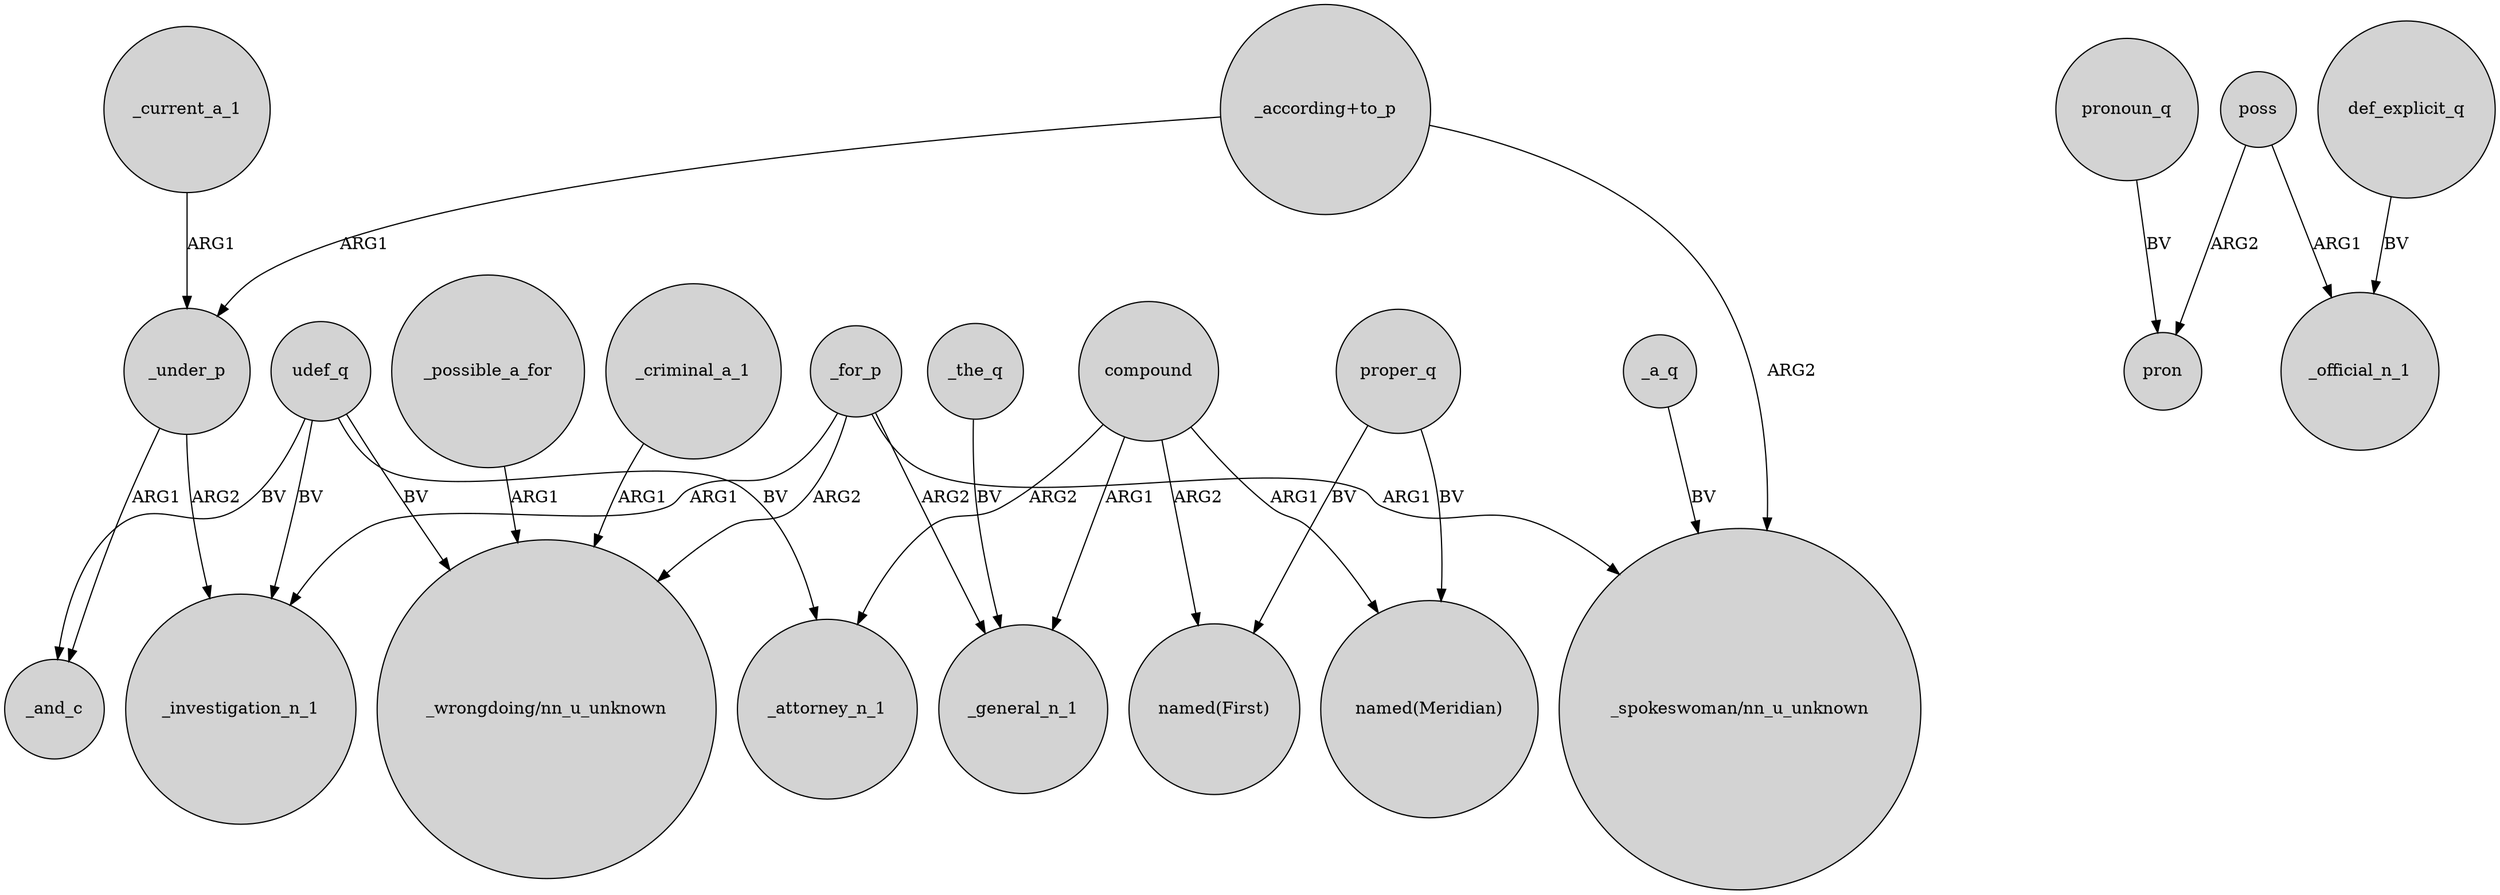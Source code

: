 digraph {
	node [shape=circle style=filled]
	udef_q -> _investigation_n_1 [label=BV]
	_for_p -> _investigation_n_1 [label=ARG1]
	poss -> pron [label=ARG2]
	_possible_a_for -> "_wrongdoing/nn_u_unknown" [label=ARG1]
	_the_q -> _general_n_1 [label=BV]
	_a_q -> "_spokeswoman/nn_u_unknown" [label=BV]
	proper_q -> "named(First)" [label=BV]
	def_explicit_q -> _official_n_1 [label=BV]
	compound -> "named(First)" [label=ARG2]
	compound -> _attorney_n_1 [label=ARG2]
	proper_q -> "named(Meridian)" [label=BV]
	_for_p -> "_wrongdoing/nn_u_unknown" [label=ARG2]
	_under_p -> _and_c [label=ARG1]
	pronoun_q -> pron [label=BV]
	udef_q -> _attorney_n_1 [label=BV]
	_for_p -> "_spokeswoman/nn_u_unknown" [label=ARG1]
	udef_q -> "_wrongdoing/nn_u_unknown" [label=BV]
	_criminal_a_1 -> "_wrongdoing/nn_u_unknown" [label=ARG1]
	_for_p -> _general_n_1 [label=ARG2]
	_under_p -> _investigation_n_1 [label=ARG2]
	compound -> "named(Meridian)" [label=ARG1]
	poss -> _official_n_1 [label=ARG1]
	"_according+to_p" -> "_spokeswoman/nn_u_unknown" [label=ARG2]
	compound -> _general_n_1 [label=ARG1]
	_current_a_1 -> _under_p [label=ARG1]
	udef_q -> _and_c [label=BV]
	"_according+to_p" -> _under_p [label=ARG1]
}
